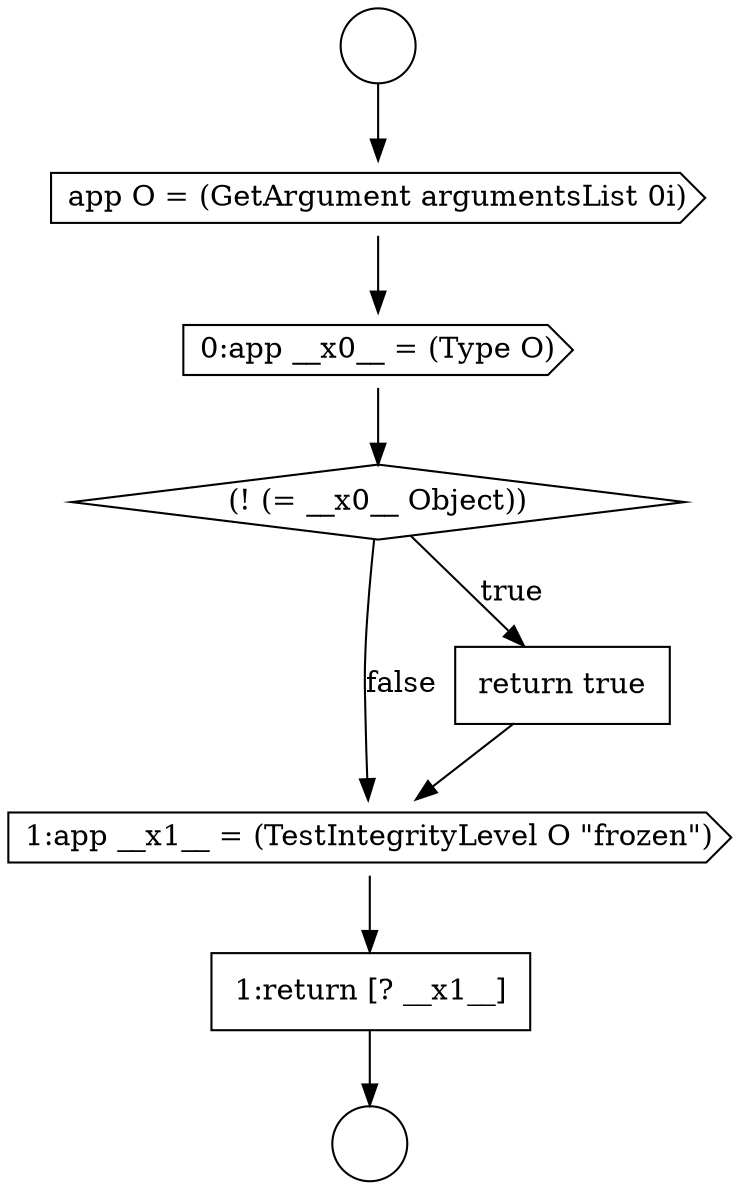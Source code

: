 digraph {
  node11432 [shape=cds, label=<<font color="black">1:app __x1__ = (TestIntegrityLevel O &quot;frozen&quot;)</font>> color="black" fillcolor="white" style=filled]
  node11427 [shape=circle label=" " color="black" fillcolor="white" style=filled]
  node11433 [shape=none, margin=0, label=<<font color="black">
    <table border="0" cellborder="1" cellspacing="0" cellpadding="10">
      <tr><td align="left">1:return [? __x1__]</td></tr>
    </table>
  </font>> color="black" fillcolor="white" style=filled]
  node11430 [shape=diamond, label=<<font color="black">(! (= __x0__ Object))</font>> color="black" fillcolor="white" style=filled]
  node11426 [shape=circle label=" " color="black" fillcolor="white" style=filled]
  node11431 [shape=none, margin=0, label=<<font color="black">
    <table border="0" cellborder="1" cellspacing="0" cellpadding="10">
      <tr><td align="left">return true</td></tr>
    </table>
  </font>> color="black" fillcolor="white" style=filled]
  node11428 [shape=cds, label=<<font color="black">app O = (GetArgument argumentsList 0i)</font>> color="black" fillcolor="white" style=filled]
  node11429 [shape=cds, label=<<font color="black">0:app __x0__ = (Type O)</font>> color="black" fillcolor="white" style=filled]
  node11432 -> node11433 [ color="black"]
  node11428 -> node11429 [ color="black"]
  node11429 -> node11430 [ color="black"]
  node11433 -> node11427 [ color="black"]
  node11430 -> node11431 [label=<<font color="black">true</font>> color="black"]
  node11430 -> node11432 [label=<<font color="black">false</font>> color="black"]
  node11426 -> node11428 [ color="black"]
  node11431 -> node11432 [ color="black"]
}
